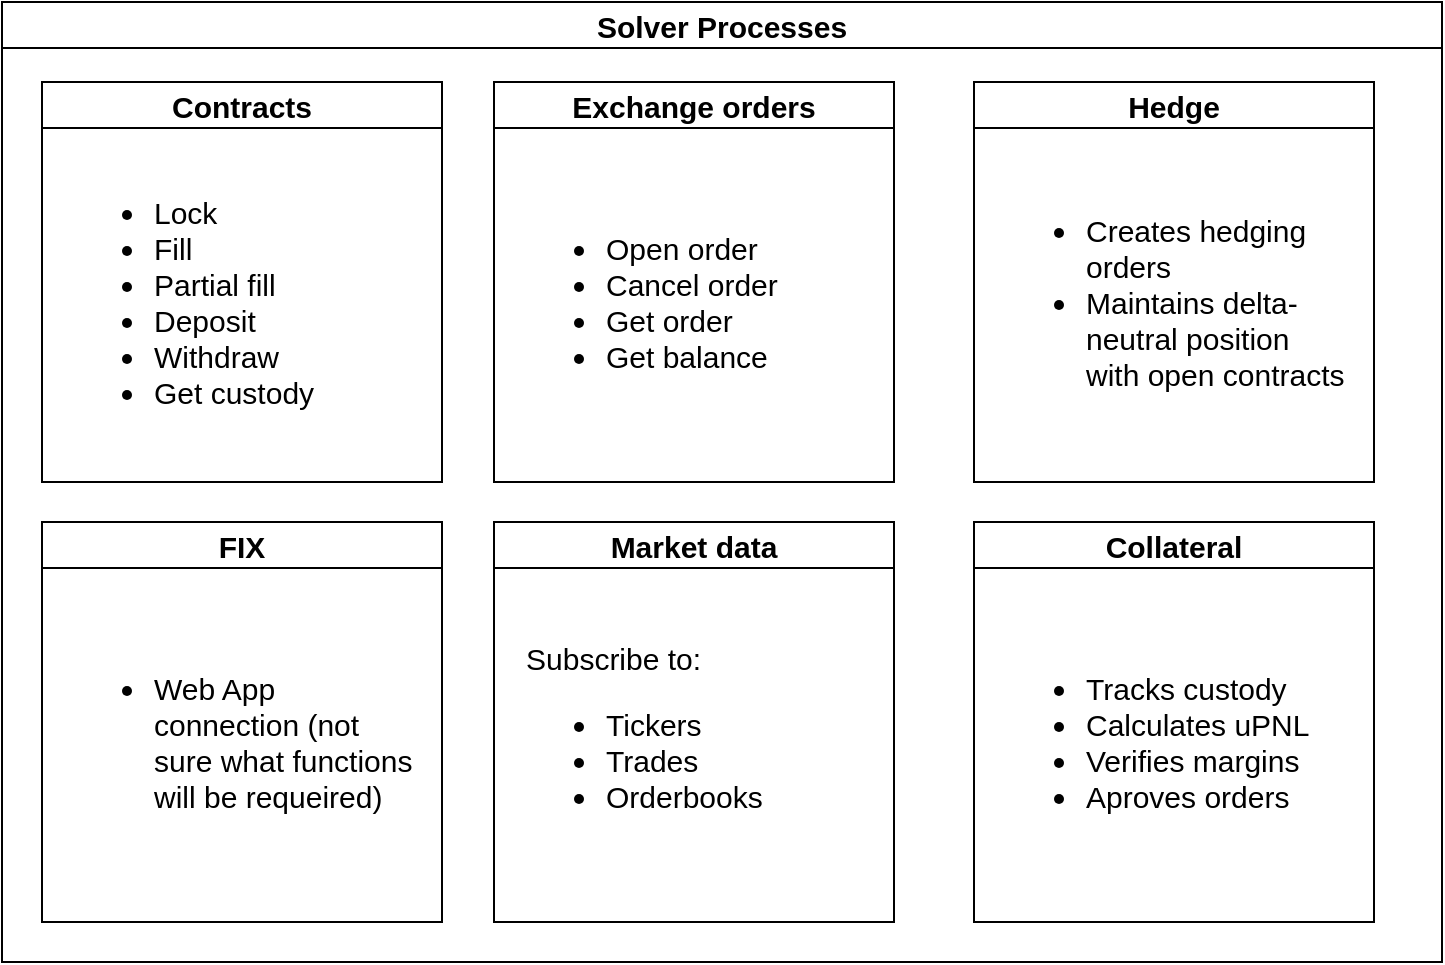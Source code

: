 <mxfile>
    <diagram name="Page-1" id="cLbl8Ewybvhwg7moRau-">
        <mxGraphModel dx="1656" dy="1132" grid="1" gridSize="10" guides="1" tooltips="1" connect="1" arrows="1" fold="1" page="1" pageScale="1" pageWidth="827" pageHeight="1169" math="0" shadow="0">
            <root>
                <mxCell id="0"/>
                <mxCell id="1" parent="0"/>
                <mxCell id="10" value="Solver Processes" style="swimlane;whiteSpace=wrap;html=1;fontSize=15;" parent="1" vertex="1">
                    <mxGeometry x="54" y="80" width="720" height="480" as="geometry"/>
                </mxCell>
                <mxCell id="11" value="Contracts" style="swimlane;whiteSpace=wrap;html=1;fontSize=15;" parent="10" vertex="1">
                    <mxGeometry x="20" y="40" width="200" height="200" as="geometry"/>
                </mxCell>
                <mxCell id="16" value="&lt;div&gt;&lt;ul&gt;&lt;li&gt;Lock&lt;/li&gt;&lt;li&gt;Fill&lt;/li&gt;&lt;li&gt;Partial fill&lt;/li&gt;&lt;li&gt;Deposit&lt;/li&gt;&lt;li&gt;Withdraw&lt;/li&gt;&lt;li&gt;Get custody&lt;/li&gt;&lt;/ul&gt;&lt;/div&gt;" style="text;strokeColor=none;fillColor=none;align=left;verticalAlign=middle;spacingLeft=4;spacingRight=4;overflow=hidden;points=[[0,0.5],[1,0.5]];portConstraint=eastwest;rotatable=0;whiteSpace=wrap;html=1;fontSize=15;" parent="11" vertex="1">
                    <mxGeometry x="10" y="20" width="180" height="180" as="geometry"/>
                </mxCell>
                <mxCell id="17" value="Exchange orders" style="swimlane;whiteSpace=wrap;html=1;fontSize=15;fillColor=none;" parent="10" vertex="1">
                    <mxGeometry x="246" y="40" width="200" height="200" as="geometry"/>
                </mxCell>
                <mxCell id="18" value="&lt;ul&gt;&lt;li&gt;Open order&lt;/li&gt;&lt;li&gt;Cancel order&lt;/li&gt;&lt;li&gt;Get order&lt;/li&gt;&lt;li&gt;Get balance&lt;/li&gt;&lt;/ul&gt;" style="text;strokeColor=none;fillColor=none;align=left;verticalAlign=middle;spacingLeft=4;spacingRight=4;overflow=hidden;points=[[0,0.5],[1,0.5]];portConstraint=eastwest;rotatable=0;whiteSpace=wrap;html=1;fontSize=15;" parent="17" vertex="1">
                    <mxGeometry x="10" y="30" width="180" height="160" as="geometry"/>
                </mxCell>
                <mxCell id="19" value="Market data" style="swimlane;whiteSpace=wrap;html=1;fontSize=15;fillColor=none;startSize=23;" parent="10" vertex="1">
                    <mxGeometry x="246" y="260" width="200" height="200" as="geometry"/>
                </mxCell>
                <mxCell id="20" value="Subscribe to:&lt;br&gt;&lt;ul&gt;&lt;li&gt;&lt;span style=&quot;background-color: initial;&quot;&gt;Tickers&lt;/span&gt;&lt;/li&gt;&lt;li&gt;Trades&lt;/li&gt;&lt;li&gt;Orderbooks&lt;/li&gt;&lt;/ul&gt;" style="text;strokeColor=none;fillColor=none;align=left;verticalAlign=middle;spacingLeft=4;spacingRight=4;overflow=hidden;points=[[0,0.5],[1,0.5]];portConstraint=eastwest;rotatable=0;whiteSpace=wrap;html=1;fontSize=15;" parent="19" vertex="1">
                    <mxGeometry x="10" y="30" width="180" height="160" as="geometry"/>
                </mxCell>
                <mxCell id="21" value="FIX" style="swimlane;whiteSpace=wrap;html=1;fontSize=15;fillColor=none;startSize=23;" parent="10" vertex="1">
                    <mxGeometry x="20" y="260" width="200" height="200" as="geometry"/>
                </mxCell>
                <mxCell id="22" value="&lt;ul&gt;&lt;li&gt;Web App connection (not sure what functions will be requeired)&lt;/li&gt;&lt;/ul&gt;" style="text;strokeColor=none;fillColor=none;align=left;verticalAlign=middle;spacingLeft=4;spacingRight=4;overflow=hidden;points=[[0,0.5],[1,0.5]];portConstraint=eastwest;rotatable=0;whiteSpace=wrap;html=1;fontSize=15;" parent="21" vertex="1">
                    <mxGeometry x="10" y="30" width="180" height="160" as="geometry"/>
                </mxCell>
                <mxCell id="23" value="Hedge" style="swimlane;whiteSpace=wrap;html=1;fontSize=15;fillColor=none;" parent="10" vertex="1">
                    <mxGeometry x="486" y="40" width="200" height="200" as="geometry"/>
                </mxCell>
                <mxCell id="24" value="&lt;ul&gt;&lt;li&gt;Creates hedging orders&lt;/li&gt;&lt;li&gt;Maintains delta-neutral position with open contracts&lt;/li&gt;&lt;/ul&gt;" style="text;strokeColor=none;fillColor=none;align=left;verticalAlign=middle;spacingLeft=4;spacingRight=4;overflow=hidden;points=[[0,0.5],[1,0.5]];portConstraint=eastwest;rotatable=0;whiteSpace=wrap;html=1;fontSize=15;" parent="23" vertex="1">
                    <mxGeometry x="10" y="30" width="180" height="160" as="geometry"/>
                </mxCell>
                <mxCell id="25" value="Collateral" style="swimlane;whiteSpace=wrap;html=1;fontSize=15;fillColor=none;" parent="10" vertex="1">
                    <mxGeometry x="486" y="260" width="200" height="200" as="geometry"/>
                </mxCell>
                <mxCell id="26" value="&lt;ul&gt;&lt;li&gt;Tracks custody&lt;/li&gt;&lt;li&gt;Calculates uPNL&lt;/li&gt;&lt;li&gt;Verifies margins&lt;/li&gt;&lt;li&gt;Aproves orders&lt;/li&gt;&lt;/ul&gt;" style="text;strokeColor=none;fillColor=none;align=left;verticalAlign=middle;spacingLeft=4;spacingRight=4;overflow=hidden;points=[[0,0.5],[1,0.5]];portConstraint=eastwest;rotatable=0;whiteSpace=wrap;html=1;fontSize=15;" parent="25" vertex="1">
                    <mxGeometry x="10" y="30" width="180" height="160" as="geometry"/>
                </mxCell>
            </root>
        </mxGraphModel>
    </diagram>
</mxfile>